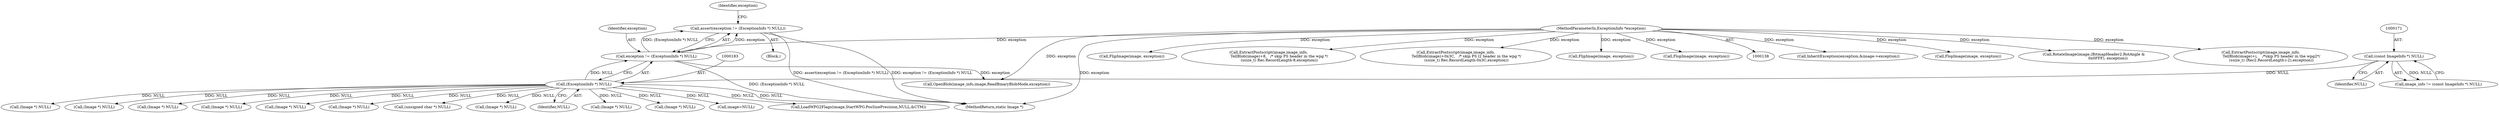 digraph "0_ImageMagick_d9b2209a69ee90d8df81fb124eb66f593eb9f599_0@API" {
"1000179" [label="(Call,assert(exception != (ExceptionInfo *) NULL))"];
"1000180" [label="(Call,exception != (ExceptionInfo *) NULL)"];
"1000140" [label="(MethodParameterIn,ExceptionInfo *exception)"];
"1000182" [label="(Call,(ExceptionInfo *) NULL)"];
"1000170" [label="(Call,(const ImageInfo *) NULL)"];
"1001813" [label="(Call,InheritException(exception,&image->exception))"];
"1001647" [label="(Call,FlopImage(image, exception))"];
"1001140" [label="(Call,(Image *) NULL)"];
"1000184" [label="(Identifier,NULL)"];
"1000220" [label="(Call,(Image *) NULL)"];
"1001653" [label="(Call,(Image *) NULL)"];
"1000182" [label="(Call,(ExceptionInfo *) NULL)"];
"1000170" [label="(Call,(const ImageInfo *) NULL)"];
"1000179" [label="(Call,assert(exception != (ExceptionInfo *) NULL))"];
"1001692" [label="(Call,(Image *) NULL)"];
"1000180" [label="(Call,exception != (ExceptionInfo *) NULL)"];
"1001111" [label="(Call,(Image *) NULL)"];
"1000205" [label="(Call,OpenBlob(image_info,image,ReadBinaryBlobMode,exception))"];
"1001042" [label="(Call,(Image *) NULL)"];
"1001582" [label="(Call,(unsigned char *) NULL)"];
"1000141" [label="(Block,)"];
"1001100" [label="(Call,RotateImage(image,(BitmapHeader2.RotAngle &\n                        0x0FFF), exception))"];
"1001914" [label="(MethodReturn,static Image *)"];
"1001842" [label="(Call,(Image *) NULL)"];
"1001721" [label="(Call,(Image *) NULL)"];
"1000168" [label="(Call,image_info != (const ImageInfo *) NULL)"];
"1001759" [label="(Call,ExtractPostscript(image,image_info,\n                  TellBlob(image)+i,    /*skip PS header in the wpg2*/\n                  (ssize_t) (Rec2.RecordLength-i-2),exception))"];
"1001686" [label="(Call,FlipImage(image, exception))"];
"1001836" [label="(Call,image=NULL)"];
"1000172" [label="(Identifier,NULL)"];
"1000181" [label="(Identifier,exception)"];
"1001780" [label="(Call,LoadWPG2Flags(image,StartWPG.PosSizePrecision,NULL,&CTM))"];
"1000574" [label="(Call,ExtractPostscript(image,image_info,\n                  TellBlob(image)+8,   /* skip PS header in the wpg */\n                  (ssize_t) Rec.RecordLength-8,exception))"];
"1001172" [label="(Call,ExtractPostscript(image,image_info,\n                  TellBlob(image)+0x3C,   /* skip PS l2 header in the wpg */\n                  (ssize_t) Rec.RecordLength-0x3C,exception))"];
"1001068" [label="(Call,FlipImage(image, exception))"];
"1001036" [label="(Call,FlopImage(image, exception))"];
"1001074" [label="(Call,(Image *) NULL)"];
"1000140" [label="(MethodParameterIn,ExceptionInfo *exception)"];
"1000188" [label="(Identifier,exception)"];
"1000179" -> "1000141"  [label="AST: "];
"1000179" -> "1000180"  [label="CFG: "];
"1000180" -> "1000179"  [label="AST: "];
"1000188" -> "1000179"  [label="CFG: "];
"1000179" -> "1001914"  [label="DDG: assert(exception != (ExceptionInfo *) NULL)"];
"1000179" -> "1001914"  [label="DDG: exception != (ExceptionInfo *) NULL"];
"1000180" -> "1000179"  [label="DDG: exception"];
"1000180" -> "1000179"  [label="DDG: (ExceptionInfo *) NULL"];
"1000180" -> "1000182"  [label="CFG: "];
"1000181" -> "1000180"  [label="AST: "];
"1000182" -> "1000180"  [label="AST: "];
"1000180" -> "1001914"  [label="DDG: (ExceptionInfo *) NULL"];
"1000140" -> "1000180"  [label="DDG: exception"];
"1000182" -> "1000180"  [label="DDG: NULL"];
"1000180" -> "1000205"  [label="DDG: exception"];
"1000140" -> "1000138"  [label="AST: "];
"1000140" -> "1001914"  [label="DDG: exception"];
"1000140" -> "1000205"  [label="DDG: exception"];
"1000140" -> "1000574"  [label="DDG: exception"];
"1000140" -> "1001036"  [label="DDG: exception"];
"1000140" -> "1001068"  [label="DDG: exception"];
"1000140" -> "1001100"  [label="DDG: exception"];
"1000140" -> "1001172"  [label="DDG: exception"];
"1000140" -> "1001647"  [label="DDG: exception"];
"1000140" -> "1001686"  [label="DDG: exception"];
"1000140" -> "1001759"  [label="DDG: exception"];
"1000140" -> "1001813"  [label="DDG: exception"];
"1000182" -> "1000184"  [label="CFG: "];
"1000183" -> "1000182"  [label="AST: "];
"1000184" -> "1000182"  [label="AST: "];
"1000182" -> "1001914"  [label="DDG: NULL"];
"1000170" -> "1000182"  [label="DDG: NULL"];
"1000182" -> "1000220"  [label="DDG: NULL"];
"1000182" -> "1001042"  [label="DDG: NULL"];
"1000182" -> "1001074"  [label="DDG: NULL"];
"1000182" -> "1001111"  [label="DDG: NULL"];
"1000182" -> "1001140"  [label="DDG: NULL"];
"1000182" -> "1001582"  [label="DDG: NULL"];
"1000182" -> "1001653"  [label="DDG: NULL"];
"1000182" -> "1001692"  [label="DDG: NULL"];
"1000182" -> "1001721"  [label="DDG: NULL"];
"1000182" -> "1001780"  [label="DDG: NULL"];
"1000182" -> "1001836"  [label="DDG: NULL"];
"1000182" -> "1001842"  [label="DDG: NULL"];
"1000170" -> "1000168"  [label="AST: "];
"1000170" -> "1000172"  [label="CFG: "];
"1000171" -> "1000170"  [label="AST: "];
"1000172" -> "1000170"  [label="AST: "];
"1000168" -> "1000170"  [label="CFG: "];
"1000170" -> "1000168"  [label="DDG: NULL"];
}
